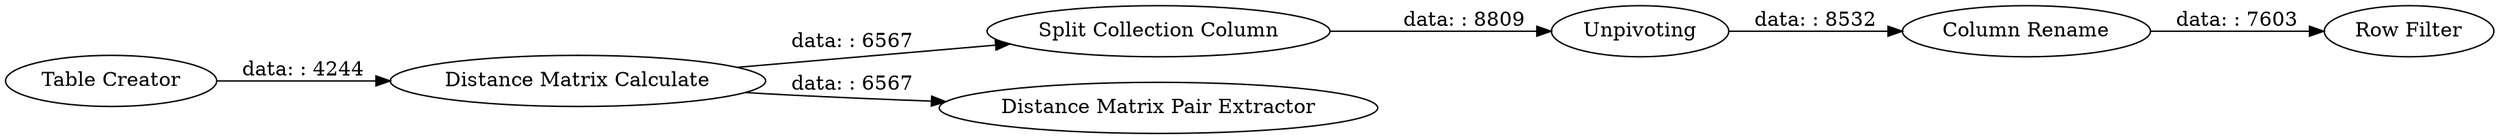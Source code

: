 digraph {
	"-4330770553534811399_299" [label="Table Creator"]
	"-4330770553534811399_301" [label=Unpivoting]
	"-4330770553534811399_303" [label="Row Filter"]
	"-4330770553534811399_300" [label="Distance Matrix Calculate"]
	"-4330770553534811399_304" [label="Column Rename"]
	"-4330770553534811399_302" [label="Split Collection Column"]
	"-4330770553534811399_306" [label="Distance Matrix Pair Extractor"]
	"-4330770553534811399_299" -> "-4330770553534811399_300" [label="data: : 4244"]
	"-4330770553534811399_300" -> "-4330770553534811399_306" [label="data: : 6567"]
	"-4330770553534811399_302" -> "-4330770553534811399_301" [label="data: : 8809"]
	"-4330770553534811399_301" -> "-4330770553534811399_304" [label="data: : 8532"]
	"-4330770553534811399_304" -> "-4330770553534811399_303" [label="data: : 7603"]
	"-4330770553534811399_300" -> "-4330770553534811399_302" [label="data: : 6567"]
	rankdir=LR
}
